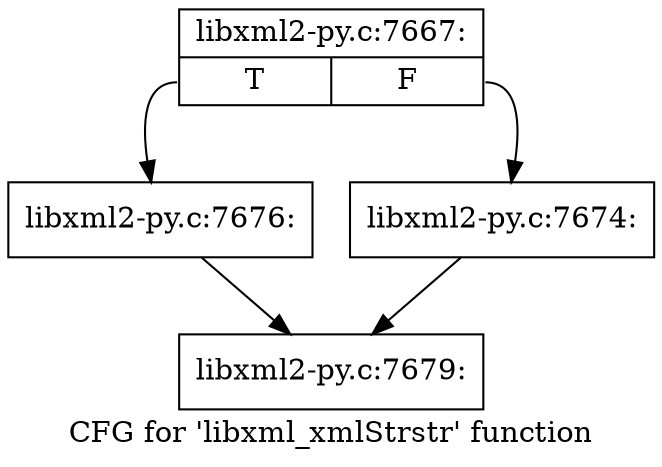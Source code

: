 digraph "CFG for 'libxml_xmlStrstr' function" {
	label="CFG for 'libxml_xmlStrstr' function";

	Node0x435f3d0 [shape=record,label="{libxml2-py.c:7667:|{<s0>T|<s1>F}}"];
	Node0x435f3d0:s0 -> Node0x4362850;
	Node0x435f3d0:s1 -> Node0x4362800;
	Node0x4362800 [shape=record,label="{libxml2-py.c:7674:}"];
	Node0x4362800 -> Node0x435f6b0;
	Node0x4362850 [shape=record,label="{libxml2-py.c:7676:}"];
	Node0x4362850 -> Node0x435f6b0;
	Node0x435f6b0 [shape=record,label="{libxml2-py.c:7679:}"];
}
